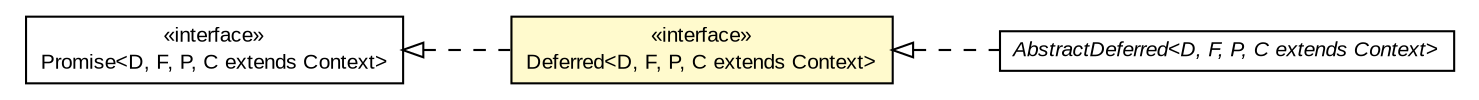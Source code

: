 #!/usr/local/bin/dot
#
# Class diagram 
# Generated by UMLGraph version R5_6-24-gf6e263 (http://www.umlgraph.org/)
#

digraph G {
	edge [fontname="arial",fontsize=10,labelfontname="arial",labelfontsize=10];
	node [fontname="arial",fontsize=10,shape=plaintext];
	nodesep=0.25;
	ranksep=0.5;
	rankdir=LR;
	// org.turbogwt.core.future.shared.Promise<D, F, P, C extends org.turbogwt.core.future.shared.Context>
	c452 [label=<<table title="org.turbogwt.core.future.shared.Promise" border="0" cellborder="1" cellspacing="0" cellpadding="2" port="p" href="./Promise.html">
		<tr><td><table border="0" cellspacing="0" cellpadding="1">
<tr><td align="center" balign="center"> &#171;interface&#187; </td></tr>
<tr><td align="center" balign="center"> Promise&lt;D, F, P, C extends Context&gt; </td></tr>
		</table></td></tr>
		</table>>, URL="./Promise.html", fontname="arial", fontcolor="black", fontsize=10.0];
	// org.turbogwt.core.future.shared.Deferred<D, F, P, C extends org.turbogwt.core.future.shared.Context>
	c457 [label=<<table title="org.turbogwt.core.future.shared.Deferred" border="0" cellborder="1" cellspacing="0" cellpadding="2" port="p" bgcolor="lemonChiffon" href="./Deferred.html">
		<tr><td><table border="0" cellspacing="0" cellpadding="1">
<tr><td align="center" balign="center"> &#171;interface&#187; </td></tr>
<tr><td align="center" balign="center"> Deferred&lt;D, F, P, C extends Context&gt; </td></tr>
		</table></td></tr>
		</table>>, URL="./Deferred.html", fontname="arial", fontcolor="black", fontsize=10.0];
	// org.turbogwt.core.future.shared.impl.AbstractDeferred<D, F, P, C extends org.turbogwt.core.future.shared.Context>
	c463 [label=<<table title="org.turbogwt.core.future.shared.impl.AbstractDeferred" border="0" cellborder="1" cellspacing="0" cellpadding="2" port="p" href="./impl/AbstractDeferred.html">
		<tr><td><table border="0" cellspacing="0" cellpadding="1">
<tr><td align="center" balign="center"><font face="arial italic"> AbstractDeferred&lt;D, F, P, C extends Context&gt; </font></td></tr>
		</table></td></tr>
		</table>>, URL="./impl/AbstractDeferred.html", fontname="arial", fontcolor="black", fontsize=10.0];
	//org.turbogwt.core.future.shared.Deferred<D, F, P, C extends org.turbogwt.core.future.shared.Context> implements org.turbogwt.core.future.shared.Promise<D, F, P, C extends org.turbogwt.core.future.shared.Context>
	c452:p -> c457:p [dir=back,arrowtail=empty,style=dashed];
	//org.turbogwt.core.future.shared.impl.AbstractDeferred<D, F, P, C extends org.turbogwt.core.future.shared.Context> implements org.turbogwt.core.future.shared.Deferred<D, F, P, C extends org.turbogwt.core.future.shared.Context>
	c457:p -> c463:p [dir=back,arrowtail=empty,style=dashed];
}

